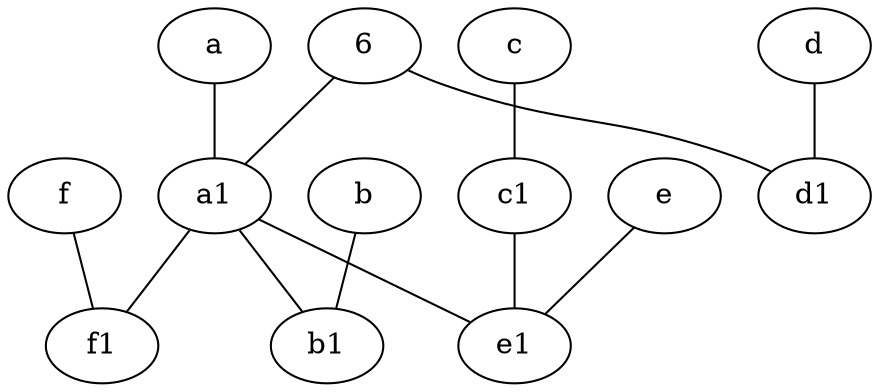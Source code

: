 graph {
	node [labelfontsize=50]
	f [labelfontsize=50 pos="3,9!"]
	d1 [labelfontsize=50 pos="3,5!"]
	b1 [labelfontsize=50 pos="9,4!"]
	e1 [labelfontsize=50 pos="7,7!"]
	c1 [labelfontsize=50 pos="4.5,3!"]
	a1 [labelfontsize=50 pos="8,3!"]
	6 [labelfontsize=50]
	f1 [labelfontsize=50 pos="3,8!"]
	6 -- d1
	b -- b1
	6 -- a1
	e -- e1
	a1 -- b1
	a1 -- f1
	d -- d1
	a -- a1
	c -- c1
	f -- f1
	c1 -- e1
	a1 -- e1
}
